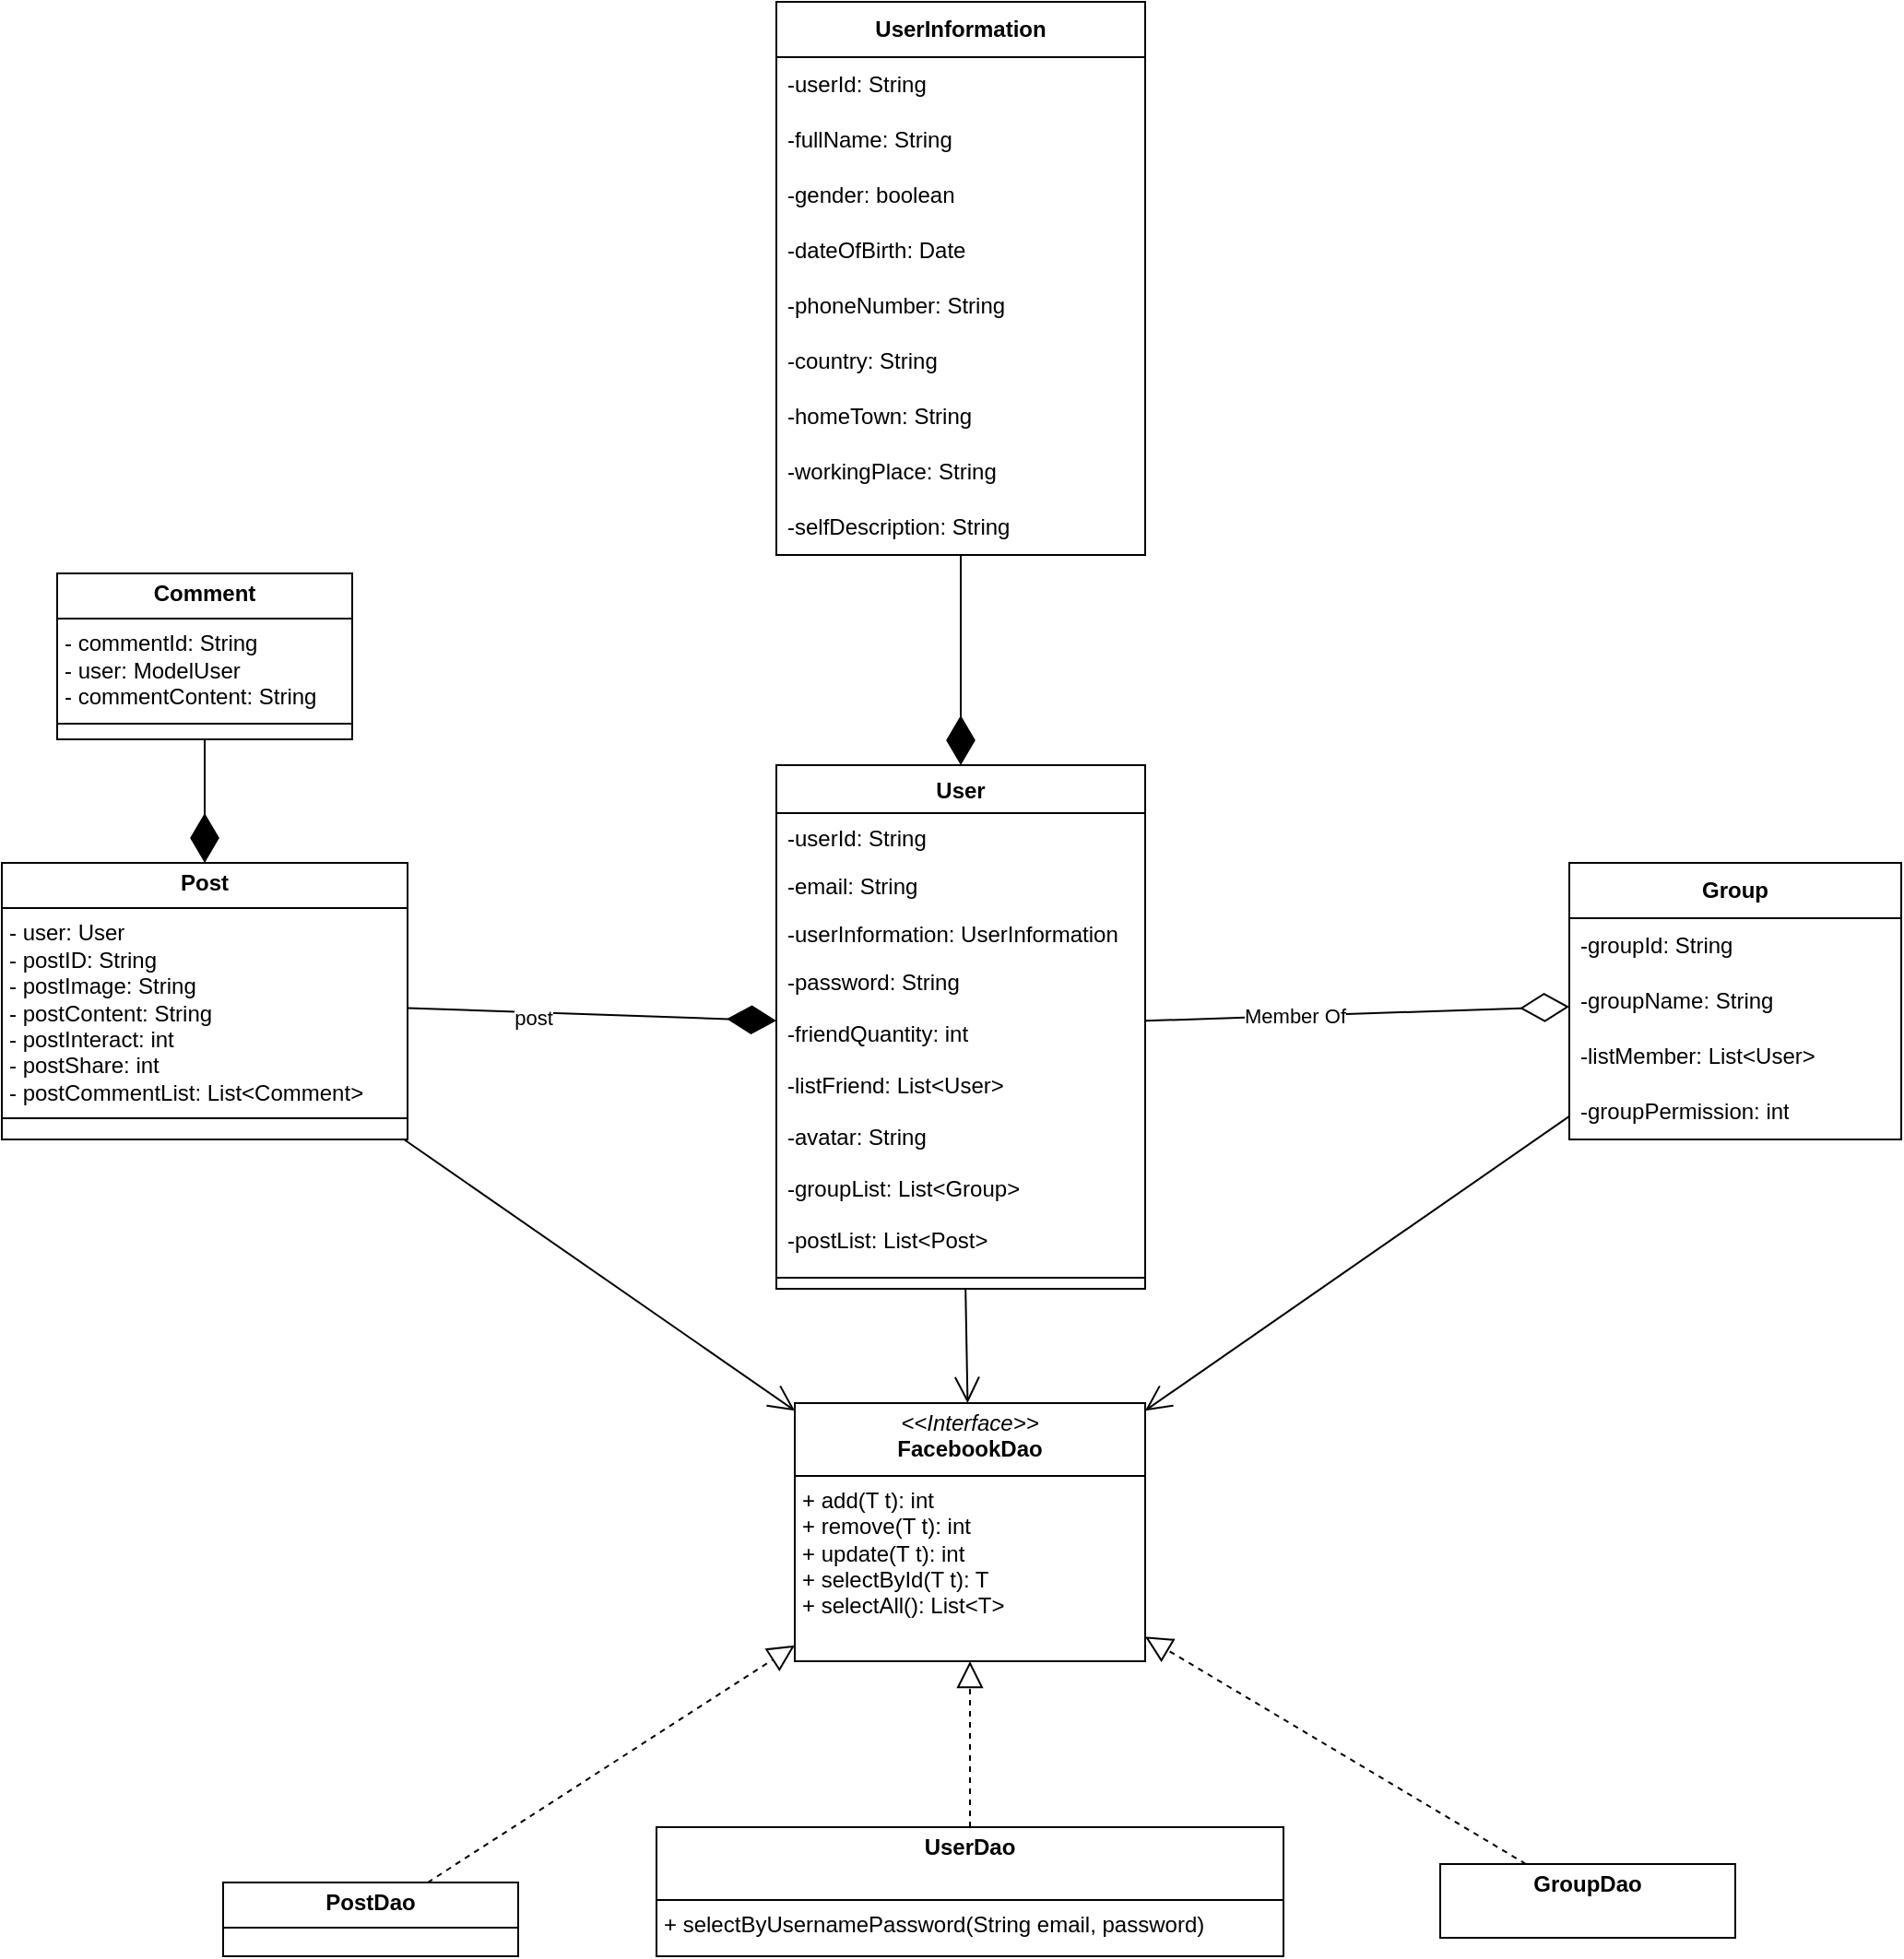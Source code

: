 <mxfile version="24.4.9" type="device">
  <diagram id="C5RBs43oDa-KdzZeNtuy" name="Page-1">
    <mxGraphModel dx="2470" dy="1825" grid="1" gridSize="10" guides="1" tooltips="1" connect="1" arrows="1" fold="1" page="1" pageScale="1" pageWidth="827" pageHeight="1169" math="0" shadow="0">
      <root>
        <mxCell id="WIyWlLk6GJQsqaUBKTNV-0" />
        <mxCell id="WIyWlLk6GJQsqaUBKTNV-1" parent="WIyWlLk6GJQsqaUBKTNV-0" />
        <mxCell id="zkfFHV4jXpPFQw0GAbJ--0" value="User" style="swimlane;fontStyle=1;align=center;verticalAlign=top;childLayout=stackLayout;horizontal=1;startSize=26;horizontalStack=0;resizeParent=1;resizeLast=0;collapsible=1;marginBottom=0;rounded=0;shadow=0;strokeWidth=1;" parent="WIyWlLk6GJQsqaUBKTNV-1" vertex="1">
          <mxGeometry x="80" y="334" width="200" height="284" as="geometry">
            <mxRectangle x="230" y="140" width="160" height="26" as="alternateBounds" />
          </mxGeometry>
        </mxCell>
        <mxCell id="zkfFHV4jXpPFQw0GAbJ--2" value="-userId: String" style="text;align=left;verticalAlign=top;spacingLeft=4;spacingRight=4;overflow=hidden;rotatable=0;points=[[0,0.5],[1,0.5]];portConstraint=eastwest;rounded=0;shadow=0;html=0;" parent="zkfFHV4jXpPFQw0GAbJ--0" vertex="1">
          <mxGeometry y="26" width="200" height="26" as="geometry" />
        </mxCell>
        <mxCell id="2lRxa7ZMT5fz9z5HKmRQ-54" value="-email: String" style="text;align=left;verticalAlign=top;spacingLeft=4;spacingRight=4;overflow=hidden;rotatable=0;points=[[0,0.5],[1,0.5]];portConstraint=eastwest;rounded=0;shadow=0;html=0;" parent="zkfFHV4jXpPFQw0GAbJ--0" vertex="1">
          <mxGeometry y="52" width="200" height="26" as="geometry" />
        </mxCell>
        <mxCell id="2lRxa7ZMT5fz9z5HKmRQ-42" value="-userInformation: UserInformation" style="text;align=left;verticalAlign=top;spacingLeft=4;spacingRight=4;overflow=hidden;rotatable=0;points=[[0,0.5],[1,0.5]];portConstraint=eastwest;rounded=0;shadow=0;html=0;" parent="zkfFHV4jXpPFQw0GAbJ--0" vertex="1">
          <mxGeometry y="78" width="200" height="26" as="geometry" />
        </mxCell>
        <mxCell id="zkfFHV4jXpPFQw0GAbJ--3" value="-password: String" style="text;align=left;verticalAlign=top;spacingLeft=4;spacingRight=4;overflow=hidden;rotatable=0;points=[[0,0.5],[1,0.5]];portConstraint=eastwest;rounded=0;shadow=0;html=0;" parent="zkfFHV4jXpPFQw0GAbJ--0" vertex="1">
          <mxGeometry y="104" width="200" height="28" as="geometry" />
        </mxCell>
        <mxCell id="2lRxa7ZMT5fz9z5HKmRQ-5" value="-friendQuantity: int" style="text;align=left;verticalAlign=top;spacingLeft=4;spacingRight=4;overflow=hidden;rotatable=0;points=[[0,0.5],[1,0.5]];portConstraint=eastwest;rounded=0;shadow=0;html=0;" parent="zkfFHV4jXpPFQw0GAbJ--0" vertex="1">
          <mxGeometry y="132" width="200" height="28" as="geometry" />
        </mxCell>
        <mxCell id="2lRxa7ZMT5fz9z5HKmRQ-6" value="-listFriend: List&lt;User&gt;" style="text;align=left;verticalAlign=top;spacingLeft=4;spacingRight=4;overflow=hidden;rotatable=0;points=[[0,0.5],[1,0.5]];portConstraint=eastwest;rounded=0;shadow=0;html=0;" parent="zkfFHV4jXpPFQw0GAbJ--0" vertex="1">
          <mxGeometry y="160" width="200" height="28" as="geometry" />
        </mxCell>
        <mxCell id="2lRxa7ZMT5fz9z5HKmRQ-12" value="-avatar: String" style="text;align=left;verticalAlign=top;spacingLeft=4;spacingRight=4;overflow=hidden;rotatable=0;points=[[0,0.5],[1,0.5]];portConstraint=eastwest;rounded=0;shadow=0;html=0;" parent="zkfFHV4jXpPFQw0GAbJ--0" vertex="1">
          <mxGeometry y="188" width="200" height="28" as="geometry" />
        </mxCell>
        <mxCell id="2lRxa7ZMT5fz9z5HKmRQ-19" value="-groupList: List&lt;Group&gt;" style="text;align=left;verticalAlign=top;spacingLeft=4;spacingRight=4;overflow=hidden;rotatable=0;points=[[0,0.5],[1,0.5]];portConstraint=eastwest;rounded=0;shadow=0;html=0;" parent="zkfFHV4jXpPFQw0GAbJ--0" vertex="1">
          <mxGeometry y="216" width="200" height="28" as="geometry" />
        </mxCell>
        <mxCell id="2lRxa7ZMT5fz9z5HKmRQ-34" value="-postList: List&lt;Post&gt;" style="text;align=left;verticalAlign=top;spacingLeft=4;spacingRight=4;overflow=hidden;rotatable=0;points=[[0,0.5],[1,0.5]];portConstraint=eastwest;rounded=0;shadow=0;html=0;" parent="zkfFHV4jXpPFQw0GAbJ--0" vertex="1">
          <mxGeometry y="244" width="200" height="28" as="geometry" />
        </mxCell>
        <mxCell id="zkfFHV4jXpPFQw0GAbJ--4" value="" style="line;html=1;strokeWidth=1;align=left;verticalAlign=middle;spacingTop=-1;spacingLeft=3;spacingRight=3;rotatable=0;labelPosition=right;points=[];portConstraint=eastwest;" parent="zkfFHV4jXpPFQw0GAbJ--0" vertex="1">
          <mxGeometry y="272" width="200" height="12" as="geometry" />
        </mxCell>
        <mxCell id="2lRxa7ZMT5fz9z5HKmRQ-8" value="&lt;b&gt;UserInformation&lt;/b&gt;" style="swimlane;fontStyle=0;childLayout=stackLayout;horizontal=1;startSize=30;horizontalStack=0;resizeParent=1;resizeParentMax=0;resizeLast=0;collapsible=1;marginBottom=0;whiteSpace=wrap;html=1;" parent="WIyWlLk6GJQsqaUBKTNV-1" vertex="1">
          <mxGeometry x="80" y="-80" width="200" height="300" as="geometry" />
        </mxCell>
        <mxCell id="2lRxa7ZMT5fz9z5HKmRQ-15" value="&lt;span style=&quot;text-wrap: nowrap;&quot;&gt;-userId: String&lt;/span&gt;" style="text;strokeColor=none;fillColor=none;align=left;verticalAlign=middle;spacingLeft=4;spacingRight=4;overflow=hidden;points=[[0,0.5],[1,0.5]];portConstraint=eastwest;rotatable=0;whiteSpace=wrap;html=1;" parent="2lRxa7ZMT5fz9z5HKmRQ-8" vertex="1">
          <mxGeometry y="30" width="200" height="30" as="geometry" />
        </mxCell>
        <mxCell id="2lRxa7ZMT5fz9z5HKmRQ-53" value="&lt;span style=&quot;text-wrap: nowrap;&quot;&gt;-fullName: String&lt;/span&gt;" style="text;strokeColor=none;fillColor=none;align=left;verticalAlign=middle;spacingLeft=4;spacingRight=4;overflow=hidden;points=[[0,0.5],[1,0.5]];portConstraint=eastwest;rotatable=0;whiteSpace=wrap;html=1;" parent="2lRxa7ZMT5fz9z5HKmRQ-8" vertex="1">
          <mxGeometry y="60" width="200" height="30" as="geometry" />
        </mxCell>
        <mxCell id="2lRxa7ZMT5fz9z5HKmRQ-37" value="-gender: boolean" style="text;strokeColor=none;fillColor=none;align=left;verticalAlign=middle;spacingLeft=4;spacingRight=4;overflow=hidden;points=[[0,0.5],[1,0.5]];portConstraint=eastwest;rotatable=0;whiteSpace=wrap;html=1;" parent="2lRxa7ZMT5fz9z5HKmRQ-8" vertex="1">
          <mxGeometry y="90" width="200" height="30" as="geometry" />
        </mxCell>
        <mxCell id="2lRxa7ZMT5fz9z5HKmRQ-16" value="-dateOfBirth: Date" style="text;strokeColor=none;fillColor=none;align=left;verticalAlign=middle;spacingLeft=4;spacingRight=4;overflow=hidden;points=[[0,0.5],[1,0.5]];portConstraint=eastwest;rotatable=0;whiteSpace=wrap;html=1;" parent="2lRxa7ZMT5fz9z5HKmRQ-8" vertex="1">
          <mxGeometry y="120" width="200" height="30" as="geometry" />
        </mxCell>
        <mxCell id="2lRxa7ZMT5fz9z5HKmRQ-9" value="-phoneNumber: String" style="text;strokeColor=none;fillColor=none;align=left;verticalAlign=middle;spacingLeft=4;spacingRight=4;overflow=hidden;points=[[0,0.5],[1,0.5]];portConstraint=eastwest;rotatable=0;whiteSpace=wrap;html=1;" parent="2lRxa7ZMT5fz9z5HKmRQ-8" vertex="1">
          <mxGeometry y="150" width="200" height="30" as="geometry" />
        </mxCell>
        <mxCell id="2lRxa7ZMT5fz9z5HKmRQ-18" value="-country: String" style="text;strokeColor=none;fillColor=none;align=left;verticalAlign=middle;spacingLeft=4;spacingRight=4;overflow=hidden;points=[[0,0.5],[1,0.5]];portConstraint=eastwest;rotatable=0;whiteSpace=wrap;html=1;" parent="2lRxa7ZMT5fz9z5HKmRQ-8" vertex="1">
          <mxGeometry y="180" width="200" height="30" as="geometry" />
        </mxCell>
        <mxCell id="2lRxa7ZMT5fz9z5HKmRQ-11" value="-homeTown: String" style="text;strokeColor=none;fillColor=none;align=left;verticalAlign=middle;spacingLeft=4;spacingRight=4;overflow=hidden;points=[[0,0.5],[1,0.5]];portConstraint=eastwest;rotatable=0;whiteSpace=wrap;html=1;" parent="2lRxa7ZMT5fz9z5HKmRQ-8" vertex="1">
          <mxGeometry y="210" width="200" height="30" as="geometry" />
        </mxCell>
        <mxCell id="2lRxa7ZMT5fz9z5HKmRQ-14" value="-workingPlace: String" style="text;strokeColor=none;fillColor=none;align=left;verticalAlign=middle;spacingLeft=4;spacingRight=4;overflow=hidden;points=[[0,0.5],[1,0.5]];portConstraint=eastwest;rotatable=0;whiteSpace=wrap;html=1;" parent="2lRxa7ZMT5fz9z5HKmRQ-8" vertex="1">
          <mxGeometry y="240" width="200" height="30" as="geometry" />
        </mxCell>
        <mxCell id="2lRxa7ZMT5fz9z5HKmRQ-17" value="-selfDescription: String" style="text;strokeColor=none;fillColor=none;align=left;verticalAlign=middle;spacingLeft=4;spacingRight=4;overflow=hidden;points=[[0,0.5],[1,0.5]];portConstraint=eastwest;rotatable=0;whiteSpace=wrap;html=1;" parent="2lRxa7ZMT5fz9z5HKmRQ-8" vertex="1">
          <mxGeometry y="270" width="200" height="30" as="geometry" />
        </mxCell>
        <mxCell id="2lRxa7ZMT5fz9z5HKmRQ-21" value="&lt;b&gt;Group&lt;/b&gt;" style="swimlane;fontStyle=0;childLayout=stackLayout;horizontal=1;startSize=30;horizontalStack=0;resizeParent=1;resizeParentMax=0;resizeLast=0;collapsible=1;marginBottom=0;whiteSpace=wrap;html=1;" parent="WIyWlLk6GJQsqaUBKTNV-1" vertex="1">
          <mxGeometry x="510" y="387" width="180" height="150" as="geometry" />
        </mxCell>
        <mxCell id="2lRxa7ZMT5fz9z5HKmRQ-24" value="-groupId: String" style="text;strokeColor=none;fillColor=none;align=left;verticalAlign=middle;spacingLeft=4;spacingRight=4;overflow=hidden;points=[[0,0.5],[1,0.5]];portConstraint=eastwest;rotatable=0;whiteSpace=wrap;html=1;" parent="2lRxa7ZMT5fz9z5HKmRQ-21" vertex="1">
          <mxGeometry y="30" width="180" height="30" as="geometry" />
        </mxCell>
        <mxCell id="2lRxa7ZMT5fz9z5HKmRQ-22" value="-groupName: String" style="text;strokeColor=none;fillColor=none;align=left;verticalAlign=middle;spacingLeft=4;spacingRight=4;overflow=hidden;points=[[0,0.5],[1,0.5]];portConstraint=eastwest;rotatable=0;whiteSpace=wrap;html=1;" parent="2lRxa7ZMT5fz9z5HKmRQ-21" vertex="1">
          <mxGeometry y="60" width="180" height="30" as="geometry" />
        </mxCell>
        <mxCell id="2lRxa7ZMT5fz9z5HKmRQ-23" value="-listMember: List&amp;lt;User&amp;gt;" style="text;strokeColor=none;fillColor=none;align=left;verticalAlign=middle;spacingLeft=4;spacingRight=4;overflow=hidden;points=[[0,0.5],[1,0.5]];portConstraint=eastwest;rotatable=0;whiteSpace=wrap;html=1;" parent="2lRxa7ZMT5fz9z5HKmRQ-21" vertex="1">
          <mxGeometry y="90" width="180" height="30" as="geometry" />
        </mxCell>
        <mxCell id="2lRxa7ZMT5fz9z5HKmRQ-30" value="-groupPermission: int" style="text;strokeColor=none;fillColor=none;align=left;verticalAlign=middle;spacingLeft=4;spacingRight=4;overflow=hidden;points=[[0,0.5],[1,0.5]];portConstraint=eastwest;rotatable=0;whiteSpace=wrap;html=1;" parent="2lRxa7ZMT5fz9z5HKmRQ-21" vertex="1">
          <mxGeometry y="120" width="180" height="30" as="geometry" />
        </mxCell>
        <mxCell id="2lRxa7ZMT5fz9z5HKmRQ-27" value="" style="endArrow=diamondThin;endFill=1;endSize=24;html=1;rounded=0;" parent="WIyWlLk6GJQsqaUBKTNV-1" source="2lRxa7ZMT5fz9z5HKmRQ-8" target="zkfFHV4jXpPFQw0GAbJ--0" edge="1">
          <mxGeometry width="160" relative="1" as="geometry">
            <mxPoint x="370" y="430" as="sourcePoint" />
            <mxPoint x="290" y="258" as="targetPoint" />
          </mxGeometry>
        </mxCell>
        <mxCell id="2lRxa7ZMT5fz9z5HKmRQ-28" value="" style="endArrow=diamondThin;endFill=0;endSize=24;html=1;rounded=0;" parent="WIyWlLk6GJQsqaUBKTNV-1" source="zkfFHV4jXpPFQw0GAbJ--0" target="2lRxa7ZMT5fz9z5HKmRQ-21" edge="1">
          <mxGeometry width="160" relative="1" as="geometry">
            <mxPoint x="370" y="340" as="sourcePoint" />
            <mxPoint x="530" y="340" as="targetPoint" />
          </mxGeometry>
        </mxCell>
        <mxCell id="2lRxa7ZMT5fz9z5HKmRQ-29" value="Member Of" style="edgeLabel;html=1;align=center;verticalAlign=middle;resizable=0;points=[];" parent="2lRxa7ZMT5fz9z5HKmRQ-28" vertex="1" connectable="0">
          <mxGeometry x="-0.301" relative="1" as="geometry">
            <mxPoint as="offset" />
          </mxGeometry>
        </mxCell>
        <mxCell id="2lRxa7ZMT5fz9z5HKmRQ-31" value="&lt;p style=&quot;margin:0px;margin-top:4px;text-align:center;&quot;&gt;&lt;b&gt;Post&lt;/b&gt;&lt;/p&gt;&lt;hr size=&quot;1&quot; style=&quot;border-style:solid;&quot;&gt;&lt;p style=&quot;margin:0px;margin-left:4px;&quot;&gt;- user: User&lt;br&gt;&lt;/p&gt;&lt;p style=&quot;margin:0px;margin-left:4px;&quot;&gt;- postID: String&lt;/p&gt;&lt;p style=&quot;margin:0px;margin-left:4px;&quot;&gt;- postImage: String&lt;br&gt;&lt;/p&gt;&lt;p style=&quot;margin:0px;margin-left:4px;&quot;&gt;- postContent: String&lt;br&gt;&lt;/p&gt;&lt;p style=&quot;margin:0px;margin-left:4px;&quot;&gt;- postInteract: int&lt;br&gt;&lt;/p&gt;&lt;p style=&quot;margin:0px;margin-left:4px;&quot;&gt;- postShare: int&lt;br&gt;&lt;/p&gt;&lt;p style=&quot;margin:0px;margin-left:4px;&quot;&gt;- postCommentList: List&amp;lt;Comment&amp;gt;&lt;br&gt;&lt;/p&gt;&lt;hr size=&quot;1&quot; style=&quot;border-style:solid;&quot;&gt;&lt;p style=&quot;margin:0px;margin-left:4px;&quot;&gt;&lt;br&gt;&lt;/p&gt;" style="verticalAlign=top;align=left;overflow=fill;html=1;whiteSpace=wrap;" parent="WIyWlLk6GJQsqaUBKTNV-1" vertex="1">
          <mxGeometry x="-340" y="387" width="220" height="150" as="geometry" />
        </mxCell>
        <mxCell id="2lRxa7ZMT5fz9z5HKmRQ-32" value="&lt;p style=&quot;margin:0px;margin-top:4px;text-align:center;&quot;&gt;&lt;b&gt;Comment&lt;/b&gt;&lt;/p&gt;&lt;hr size=&quot;1&quot; style=&quot;border-style:solid;&quot;&gt;&lt;p style=&quot;margin:0px;margin-left:4px;&quot;&gt;- commentId: String&lt;br&gt;&lt;/p&gt;&lt;p style=&quot;margin:0px;margin-left:4px;&quot;&gt;- user: ModelUser&lt;/p&gt;&lt;p style=&quot;margin:0px;margin-left:4px;&quot;&gt;- commentContent: String&lt;br&gt;&lt;/p&gt;&lt;hr size=&quot;1&quot; style=&quot;border-style:solid;&quot;&gt;&lt;p style=&quot;margin:0px;margin-left:4px;&quot;&gt;&lt;br&gt;&lt;/p&gt;" style="verticalAlign=top;align=left;overflow=fill;html=1;whiteSpace=wrap;" parent="WIyWlLk6GJQsqaUBKTNV-1" vertex="1">
          <mxGeometry x="-310" y="230" width="160" height="90" as="geometry" />
        </mxCell>
        <mxCell id="2lRxa7ZMT5fz9z5HKmRQ-36" value="" style="endArrow=diamondThin;endFill=1;endSize=24;html=1;rounded=0;" parent="WIyWlLk6GJQsqaUBKTNV-1" source="2lRxa7ZMT5fz9z5HKmRQ-32" target="2lRxa7ZMT5fz9z5HKmRQ-31" edge="1">
          <mxGeometry width="160" relative="1" as="geometry">
            <mxPoint x="-170" y="330" as="sourcePoint" />
            <mxPoint x="-10" y="330" as="targetPoint" />
          </mxGeometry>
        </mxCell>
        <mxCell id="2lRxa7ZMT5fz9z5HKmRQ-38" value="&lt;p style=&quot;margin:0px;margin-top:4px;text-align:center;&quot;&gt;&lt;i&gt;&amp;lt;&amp;lt;Interface&amp;gt;&amp;gt;&lt;/i&gt;&lt;br&gt;&lt;b&gt;FacebookDao&lt;/b&gt;&lt;/p&gt;&lt;hr size=&quot;1&quot; style=&quot;border-style:solid;&quot;&gt;&lt;p style=&quot;margin:0px;margin-left:4px;&quot;&gt;&lt;/p&gt;&lt;p style=&quot;margin:0px;margin-left:4px;&quot;&gt;+ add(T t): int&lt;br&gt;+ remove(T t): int&lt;/p&gt;&lt;p style=&quot;margin:0px;margin-left:4px;&quot;&gt;+ update(T t): int&lt;br&gt;&lt;/p&gt;&lt;p style=&quot;margin:0px;margin-left:4px;&quot;&gt;+ selectById(T t): T&lt;br&gt;&lt;/p&gt;&lt;p style=&quot;margin:0px;margin-left:4px;&quot;&gt;+ selectAll(): List&amp;lt;T&amp;gt;&lt;br&gt;&lt;/p&gt;" style="verticalAlign=top;align=left;overflow=fill;html=1;whiteSpace=wrap;" parent="WIyWlLk6GJQsqaUBKTNV-1" vertex="1">
          <mxGeometry x="90" y="680" width="190" height="140" as="geometry" />
        </mxCell>
        <mxCell id="2lRxa7ZMT5fz9z5HKmRQ-39" value="&lt;p style=&quot;margin:0px;margin-top:4px;text-align:center;&quot;&gt;&lt;b&gt;UserDao&lt;/b&gt;&lt;/p&gt;&lt;p style=&quot;margin:0px;margin-left:4px;&quot;&gt;&lt;br&gt;&lt;/p&gt;&lt;hr size=&quot;1&quot; style=&quot;border-style:solid;&quot;&gt;&lt;p style=&quot;margin: 0px 0px 0px 4px;&quot;&gt;+ selectByUsernamePassword(String email, password)&lt;/p&gt;" style="verticalAlign=top;align=left;overflow=fill;html=1;whiteSpace=wrap;" parent="WIyWlLk6GJQsqaUBKTNV-1" vertex="1">
          <mxGeometry x="15" y="910" width="340" height="70" as="geometry" />
        </mxCell>
        <mxCell id="2lRxa7ZMT5fz9z5HKmRQ-40" value="" style="endArrow=block;dashed=1;endFill=0;endSize=12;html=1;rounded=0;" parent="WIyWlLk6GJQsqaUBKTNV-1" source="2lRxa7ZMT5fz9z5HKmRQ-39" target="2lRxa7ZMT5fz9z5HKmRQ-38" edge="1">
          <mxGeometry width="160" relative="1" as="geometry">
            <mxPoint x="150" y="820" as="sourcePoint" />
            <mxPoint x="310" y="820" as="targetPoint" />
          </mxGeometry>
        </mxCell>
        <mxCell id="2lRxa7ZMT5fz9z5HKmRQ-41" value="" style="endArrow=open;endFill=1;endSize=12;html=1;rounded=0;" parent="WIyWlLk6GJQsqaUBKTNV-1" source="zkfFHV4jXpPFQw0GAbJ--0" target="2lRxa7ZMT5fz9z5HKmRQ-38" edge="1">
          <mxGeometry width="160" relative="1" as="geometry">
            <mxPoint x="160" y="584" as="sourcePoint" />
            <mxPoint x="290" y="880" as="targetPoint" />
          </mxGeometry>
        </mxCell>
        <mxCell id="2lRxa7ZMT5fz9z5HKmRQ-43" value="" style="endArrow=open;endFill=1;endSize=12;html=1;rounded=0;" parent="WIyWlLk6GJQsqaUBKTNV-1" source="2lRxa7ZMT5fz9z5HKmRQ-31" target="2lRxa7ZMT5fz9z5HKmRQ-38" edge="1">
          <mxGeometry width="160" relative="1" as="geometry">
            <mxPoint x="130" y="670" as="sourcePoint" />
            <mxPoint x="290" y="670" as="targetPoint" />
          </mxGeometry>
        </mxCell>
        <mxCell id="2lRxa7ZMT5fz9z5HKmRQ-44" value="&lt;p style=&quot;margin:0px;margin-top:4px;text-align:center;&quot;&gt;&lt;b&gt;PostDao&lt;/b&gt;&lt;/p&gt;&lt;hr size=&quot;1&quot; style=&quot;border-style:solid;&quot;&gt;&lt;p style=&quot;margin:0px;margin-left:4px;&quot;&gt;&lt;br&gt;&lt;/p&gt;" style="verticalAlign=top;align=left;overflow=fill;html=1;whiteSpace=wrap;" parent="WIyWlLk6GJQsqaUBKTNV-1" vertex="1">
          <mxGeometry x="-220" y="940" width="160" height="40" as="geometry" />
        </mxCell>
        <mxCell id="2lRxa7ZMT5fz9z5HKmRQ-45" value="" style="endArrow=block;dashed=1;endFill=0;endSize=12;html=1;rounded=0;" parent="WIyWlLk6GJQsqaUBKTNV-1" source="2lRxa7ZMT5fz9z5HKmRQ-44" target="2lRxa7ZMT5fz9z5HKmRQ-38" edge="1">
          <mxGeometry width="160" relative="1" as="geometry">
            <mxPoint x="130" y="780" as="sourcePoint" />
            <mxPoint x="290" y="780" as="targetPoint" />
          </mxGeometry>
        </mxCell>
        <mxCell id="2lRxa7ZMT5fz9z5HKmRQ-46" value="&lt;p style=&quot;margin:0px;margin-top:4px;text-align:center;&quot;&gt;&lt;b&gt;GroupDao&lt;/b&gt;&lt;/p&gt;" style="verticalAlign=top;align=left;overflow=fill;html=1;whiteSpace=wrap;" parent="WIyWlLk6GJQsqaUBKTNV-1" vertex="1">
          <mxGeometry x="440" y="930" width="160" height="40" as="geometry" />
        </mxCell>
        <mxCell id="2lRxa7ZMT5fz9z5HKmRQ-47" value="" style="endArrow=block;dashed=1;endFill=0;endSize=12;html=1;rounded=0;" parent="WIyWlLk6GJQsqaUBKTNV-1" source="2lRxa7ZMT5fz9z5HKmRQ-46" target="2lRxa7ZMT5fz9z5HKmRQ-38" edge="1">
          <mxGeometry width="160" relative="1" as="geometry">
            <mxPoint x="130" y="780" as="sourcePoint" />
            <mxPoint x="290" y="780" as="targetPoint" />
          </mxGeometry>
        </mxCell>
        <mxCell id="2lRxa7ZMT5fz9z5HKmRQ-48" value="" style="endArrow=open;endFill=1;endSize=12;html=1;rounded=0;" parent="WIyWlLk6GJQsqaUBKTNV-1" source="2lRxa7ZMT5fz9z5HKmRQ-21" target="2lRxa7ZMT5fz9z5HKmRQ-38" edge="1">
          <mxGeometry width="160" relative="1" as="geometry">
            <mxPoint x="130" y="670" as="sourcePoint" />
            <mxPoint x="290" y="670" as="targetPoint" />
          </mxGeometry>
        </mxCell>
        <mxCell id="2lRxa7ZMT5fz9z5HKmRQ-50" value="" style="endArrow=diamondThin;endFill=1;endSize=24;html=1;rounded=0;" parent="WIyWlLk6GJQsqaUBKTNV-1" source="2lRxa7ZMT5fz9z5HKmRQ-31" target="zkfFHV4jXpPFQw0GAbJ--0" edge="1">
          <mxGeometry width="160" relative="1" as="geometry">
            <mxPoint x="190" y="230" as="sourcePoint" />
            <mxPoint x="190" y="344" as="targetPoint" />
          </mxGeometry>
        </mxCell>
        <mxCell id="2lRxa7ZMT5fz9z5HKmRQ-51" value="post" style="edgeLabel;html=1;align=center;verticalAlign=middle;resizable=0;points=[];" parent="2lRxa7ZMT5fz9z5HKmRQ-50" vertex="1" connectable="0">
          <mxGeometry x="-0.32" y="-3" relative="1" as="geometry">
            <mxPoint as="offset" />
          </mxGeometry>
        </mxCell>
      </root>
    </mxGraphModel>
  </diagram>
</mxfile>

